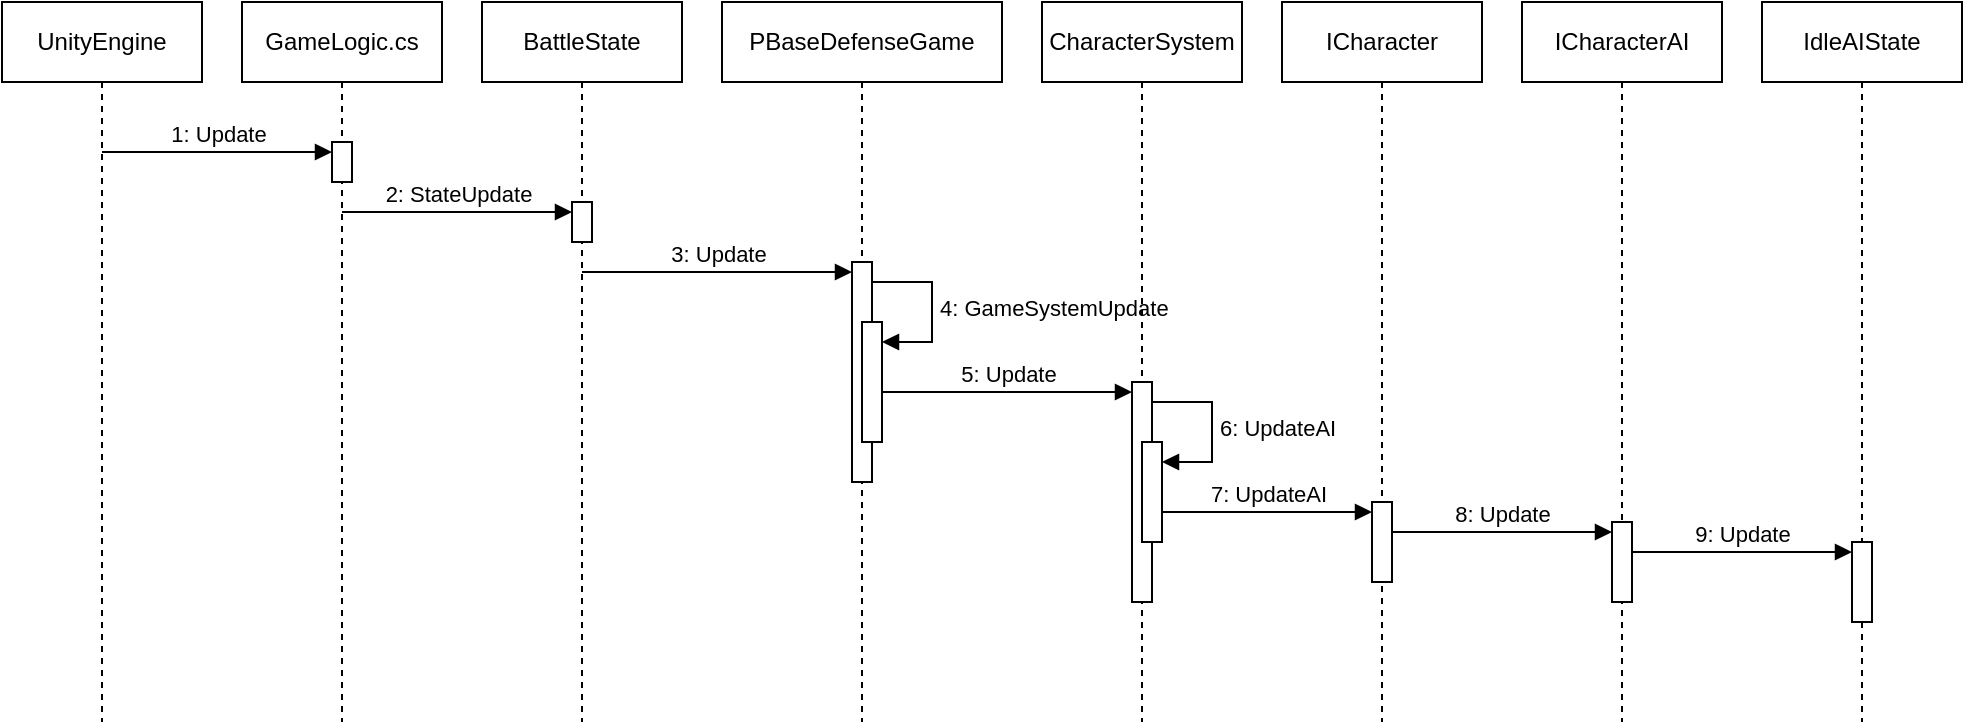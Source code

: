 <mxfile version="22.1.11" type="device">
  <diagram name="第 1 页" id="8cal2ujW7Vun2gdT_B5d">
    <mxGraphModel dx="1434" dy="844" grid="1" gridSize="10" guides="1" tooltips="1" connect="1" arrows="0" fold="1" page="1" pageScale="1" pageWidth="827" pageHeight="1169" math="0" shadow="0">
      <root>
        <mxCell id="0" />
        <mxCell id="1" parent="0" />
        <mxCell id="gaSyMdeqK-LmFrSz6jXS-1" value="UnityEngine" style="shape=umlLifeline;perimeter=lifelinePerimeter;whiteSpace=wrap;html=1;container=1;dropTarget=0;collapsible=0;recursiveResize=0;outlineConnect=0;portConstraint=eastwest;newEdgeStyle={&quot;curved&quot;:0,&quot;rounded&quot;:0};" parent="1" vertex="1">
          <mxGeometry y="40" width="100" height="360" as="geometry" />
        </mxCell>
        <mxCell id="gaSyMdeqK-LmFrSz6jXS-2" value="GameLogic.cs" style="shape=umlLifeline;perimeter=lifelinePerimeter;whiteSpace=wrap;html=1;container=1;dropTarget=0;collapsible=0;recursiveResize=0;outlineConnect=0;portConstraint=eastwest;newEdgeStyle={&quot;curved&quot;:0,&quot;rounded&quot;:0};" parent="1" vertex="1">
          <mxGeometry x="120" y="40" width="100" height="360" as="geometry" />
        </mxCell>
        <mxCell id="cfnUc44_ZXBN9q7Qbi9N-1" value="" style="html=1;points=[[0,0,0,0,5],[0,1,0,0,-5],[1,0,0,0,5],[1,1,0,0,-5]];perimeter=orthogonalPerimeter;outlineConnect=0;targetShapes=umlLifeline;portConstraint=eastwest;newEdgeStyle={&quot;curved&quot;:0,&quot;rounded&quot;:0};" vertex="1" parent="gaSyMdeqK-LmFrSz6jXS-2">
          <mxGeometry x="45" y="70" width="10" height="20" as="geometry" />
        </mxCell>
        <mxCell id="gaSyMdeqK-LmFrSz6jXS-3" value="BattleState" style="shape=umlLifeline;perimeter=lifelinePerimeter;whiteSpace=wrap;html=1;container=1;dropTarget=0;collapsible=0;recursiveResize=0;outlineConnect=0;portConstraint=eastwest;newEdgeStyle={&quot;curved&quot;:0,&quot;rounded&quot;:0};" parent="1" vertex="1">
          <mxGeometry x="240" y="40" width="100" height="360" as="geometry" />
        </mxCell>
        <mxCell id="cfnUc44_ZXBN9q7Qbi9N-3" value="" style="html=1;points=[[0,0,0,0,5],[0,1,0,0,-5],[1,0,0,0,5],[1,1,0,0,-5]];perimeter=orthogonalPerimeter;outlineConnect=0;targetShapes=umlLifeline;portConstraint=eastwest;newEdgeStyle={&quot;curved&quot;:0,&quot;rounded&quot;:0};" vertex="1" parent="gaSyMdeqK-LmFrSz6jXS-3">
          <mxGeometry x="45" y="100" width="10" height="20" as="geometry" />
        </mxCell>
        <mxCell id="gaSyMdeqK-LmFrSz6jXS-4" value="PBaseDefenseGame" style="shape=umlLifeline;perimeter=lifelinePerimeter;whiteSpace=wrap;html=1;container=1;dropTarget=0;collapsible=0;recursiveResize=0;outlineConnect=0;portConstraint=eastwest;newEdgeStyle={&quot;curved&quot;:0,&quot;rounded&quot;:0};" parent="1" vertex="1">
          <mxGeometry x="360" y="40" width="140" height="360" as="geometry" />
        </mxCell>
        <mxCell id="cfnUc44_ZXBN9q7Qbi9N-5" value="" style="html=1;points=[[0,0,0,0,5],[0,1,0,0,-5],[1,0,0,0,5],[1,1,0,0,-5]];perimeter=orthogonalPerimeter;outlineConnect=0;targetShapes=umlLifeline;portConstraint=eastwest;newEdgeStyle={&quot;curved&quot;:0,&quot;rounded&quot;:0};" vertex="1" parent="gaSyMdeqK-LmFrSz6jXS-4">
          <mxGeometry x="65" y="130" width="10" height="110" as="geometry" />
        </mxCell>
        <mxCell id="cfnUc44_ZXBN9q7Qbi9N-7" value="" style="html=1;points=[[0,0,0,0,5],[0,1,0,0,-5],[1,0,0,0,5],[1,1,0,0,-5]];perimeter=orthogonalPerimeter;outlineConnect=0;targetShapes=umlLifeline;portConstraint=eastwest;newEdgeStyle={&quot;curved&quot;:0,&quot;rounded&quot;:0};" vertex="1" parent="gaSyMdeqK-LmFrSz6jXS-4">
          <mxGeometry x="70" y="160" width="10" height="60" as="geometry" />
        </mxCell>
        <mxCell id="cfnUc44_ZXBN9q7Qbi9N-8" value="4: GameSystemUpdate" style="html=1;align=left;spacingLeft=2;endArrow=block;rounded=0;edgeStyle=orthogonalEdgeStyle;curved=0;rounded=0;" edge="1" target="cfnUc44_ZXBN9q7Qbi9N-7" parent="gaSyMdeqK-LmFrSz6jXS-4">
          <mxGeometry relative="1" as="geometry">
            <mxPoint x="75" y="140" as="sourcePoint" />
            <Array as="points">
              <mxPoint x="105" y="170" />
            </Array>
          </mxGeometry>
        </mxCell>
        <mxCell id="gaSyMdeqK-LmFrSz6jXS-5" value="CharacterSystem" style="shape=umlLifeline;perimeter=lifelinePerimeter;whiteSpace=wrap;html=1;container=1;dropTarget=0;collapsible=0;recursiveResize=0;outlineConnect=0;portConstraint=eastwest;newEdgeStyle={&quot;curved&quot;:0,&quot;rounded&quot;:0};" parent="1" vertex="1">
          <mxGeometry x="520" y="40" width="100" height="360" as="geometry" />
        </mxCell>
        <mxCell id="cfnUc44_ZXBN9q7Qbi9N-9" value="" style="html=1;points=[[0,0,0,0,5],[0,1,0,0,-5],[1,0,0,0,5],[1,1,0,0,-5]];perimeter=orthogonalPerimeter;outlineConnect=0;targetShapes=umlLifeline;portConstraint=eastwest;newEdgeStyle={&quot;curved&quot;:0,&quot;rounded&quot;:0};" vertex="1" parent="gaSyMdeqK-LmFrSz6jXS-5">
          <mxGeometry x="45" y="190" width="10" height="110" as="geometry" />
        </mxCell>
        <mxCell id="cfnUc44_ZXBN9q7Qbi9N-11" value="" style="html=1;points=[[0,0,0,0,5],[0,1,0,0,-5],[1,0,0,0,5],[1,1,0,0,-5]];perimeter=orthogonalPerimeter;outlineConnect=0;targetShapes=umlLifeline;portConstraint=eastwest;newEdgeStyle={&quot;curved&quot;:0,&quot;rounded&quot;:0};" vertex="1" parent="gaSyMdeqK-LmFrSz6jXS-5">
          <mxGeometry x="50" y="220" width="10" height="50" as="geometry" />
        </mxCell>
        <mxCell id="cfnUc44_ZXBN9q7Qbi9N-12" value="6: UpdateAI" style="html=1;align=left;spacingLeft=2;endArrow=block;rounded=0;edgeStyle=orthogonalEdgeStyle;curved=0;rounded=0;" edge="1" target="cfnUc44_ZXBN9q7Qbi9N-11" parent="gaSyMdeqK-LmFrSz6jXS-5">
          <mxGeometry relative="1" as="geometry">
            <mxPoint x="55" y="200" as="sourcePoint" />
            <Array as="points">
              <mxPoint x="85" y="230" />
            </Array>
          </mxGeometry>
        </mxCell>
        <mxCell id="gaSyMdeqK-LmFrSz6jXS-6" value="ICharacter" style="shape=umlLifeline;perimeter=lifelinePerimeter;whiteSpace=wrap;html=1;container=1;dropTarget=0;collapsible=0;recursiveResize=0;outlineConnect=0;portConstraint=eastwest;newEdgeStyle={&quot;curved&quot;:0,&quot;rounded&quot;:0};" parent="1" vertex="1">
          <mxGeometry x="640" y="40" width="100" height="360" as="geometry" />
        </mxCell>
        <mxCell id="cfnUc44_ZXBN9q7Qbi9N-13" value="" style="html=1;points=[[0,0,0,0,5],[0,1,0,0,-5],[1,0,0,0,5],[1,1,0,0,-5]];perimeter=orthogonalPerimeter;outlineConnect=0;targetShapes=umlLifeline;portConstraint=eastwest;newEdgeStyle={&quot;curved&quot;:0,&quot;rounded&quot;:0};" vertex="1" parent="gaSyMdeqK-LmFrSz6jXS-6">
          <mxGeometry x="45" y="250" width="10" height="40" as="geometry" />
        </mxCell>
        <mxCell id="gaSyMdeqK-LmFrSz6jXS-7" value="ICharacterAI" style="shape=umlLifeline;perimeter=lifelinePerimeter;whiteSpace=wrap;html=1;container=1;dropTarget=0;collapsible=0;recursiveResize=0;outlineConnect=0;portConstraint=eastwest;newEdgeStyle={&quot;curved&quot;:0,&quot;rounded&quot;:0};" parent="1" vertex="1">
          <mxGeometry x="760" y="40" width="100" height="360" as="geometry" />
        </mxCell>
        <mxCell id="cfnUc44_ZXBN9q7Qbi9N-15" value="" style="html=1;points=[[0,0,0,0,5],[0,1,0,0,-5],[1,0,0,0,5],[1,1,0,0,-5]];perimeter=orthogonalPerimeter;outlineConnect=0;targetShapes=umlLifeline;portConstraint=eastwest;newEdgeStyle={&quot;curved&quot;:0,&quot;rounded&quot;:0};" vertex="1" parent="gaSyMdeqK-LmFrSz6jXS-7">
          <mxGeometry x="45" y="260" width="10" height="40" as="geometry" />
        </mxCell>
        <mxCell id="gaSyMdeqK-LmFrSz6jXS-8" value="IdleAIState" style="shape=umlLifeline;perimeter=lifelinePerimeter;whiteSpace=wrap;html=1;container=1;dropTarget=0;collapsible=0;recursiveResize=0;outlineConnect=0;portConstraint=eastwest;newEdgeStyle={&quot;curved&quot;:0,&quot;rounded&quot;:0};" parent="1" vertex="1">
          <mxGeometry x="880" y="40" width="100" height="360" as="geometry" />
        </mxCell>
        <mxCell id="cfnUc44_ZXBN9q7Qbi9N-17" value="" style="html=1;points=[[0,0,0,0,5],[0,1,0,0,-5],[1,0,0,0,5],[1,1,0,0,-5]];perimeter=orthogonalPerimeter;outlineConnect=0;targetShapes=umlLifeline;portConstraint=eastwest;newEdgeStyle={&quot;curved&quot;:0,&quot;rounded&quot;:0};" vertex="1" parent="gaSyMdeqK-LmFrSz6jXS-8">
          <mxGeometry x="45" y="270" width="10" height="40" as="geometry" />
        </mxCell>
        <mxCell id="cfnUc44_ZXBN9q7Qbi9N-2" value="1: Update" style="html=1;verticalAlign=bottom;startArrow=none;endArrow=block;startSize=8;curved=0;rounded=0;entryX=0;entryY=0;entryDx=0;entryDy=5;startFill=0;" edge="1" target="cfnUc44_ZXBN9q7Qbi9N-1" parent="1" source="gaSyMdeqK-LmFrSz6jXS-1">
          <mxGeometry relative="1" as="geometry">
            <mxPoint x="95" y="115" as="sourcePoint" />
          </mxGeometry>
        </mxCell>
        <mxCell id="cfnUc44_ZXBN9q7Qbi9N-4" value="2: StateUpdate" style="html=1;verticalAlign=bottom;startArrow=none;endArrow=block;startSize=8;curved=0;rounded=0;entryX=0;entryY=0;entryDx=0;entryDy=5;startFill=0;" edge="1" target="cfnUc44_ZXBN9q7Qbi9N-3" parent="1" source="gaSyMdeqK-LmFrSz6jXS-2">
          <mxGeometry relative="1" as="geometry">
            <mxPoint x="215" y="145" as="sourcePoint" />
          </mxGeometry>
        </mxCell>
        <mxCell id="cfnUc44_ZXBN9q7Qbi9N-6" value="3: Update" style="html=1;verticalAlign=bottom;startArrow=none;endArrow=block;startSize=8;curved=0;rounded=0;entryX=0;entryY=0;entryDx=0;entryDy=5;startFill=0;" edge="1" target="cfnUc44_ZXBN9q7Qbi9N-5" parent="1" source="gaSyMdeqK-LmFrSz6jXS-3">
          <mxGeometry relative="1" as="geometry">
            <mxPoint x="355" y="175" as="sourcePoint" />
          </mxGeometry>
        </mxCell>
        <mxCell id="cfnUc44_ZXBN9q7Qbi9N-10" value="5: Update" style="html=1;verticalAlign=bottom;startArrow=none;endArrow=block;startSize=8;curved=0;rounded=0;entryX=0;entryY=0;entryDx=0;entryDy=5;startFill=0;" edge="1" target="cfnUc44_ZXBN9q7Qbi9N-9" parent="1" source="cfnUc44_ZXBN9q7Qbi9N-7">
          <mxGeometry relative="1" as="geometry">
            <mxPoint x="495" y="235" as="sourcePoint" />
          </mxGeometry>
        </mxCell>
        <mxCell id="cfnUc44_ZXBN9q7Qbi9N-14" value="7: UpdateAI" style="html=1;verticalAlign=bottom;startArrow=none;endArrow=block;startSize=8;curved=0;rounded=0;entryX=0;entryY=0;entryDx=0;entryDy=5;startFill=0;" edge="1" target="cfnUc44_ZXBN9q7Qbi9N-13" parent="1" source="cfnUc44_ZXBN9q7Qbi9N-11">
          <mxGeometry relative="1" as="geometry">
            <mxPoint x="615" y="295" as="sourcePoint" />
          </mxGeometry>
        </mxCell>
        <mxCell id="cfnUc44_ZXBN9q7Qbi9N-16" value="8: Update" style="html=1;verticalAlign=bottom;startArrow=none;endArrow=block;startSize=8;curved=0;rounded=0;entryX=0;entryY=0;entryDx=0;entryDy=5;startFill=0;" edge="1" target="cfnUc44_ZXBN9q7Qbi9N-15" parent="1" source="cfnUc44_ZXBN9q7Qbi9N-13">
          <mxGeometry relative="1" as="geometry">
            <mxPoint x="735" y="305" as="sourcePoint" />
          </mxGeometry>
        </mxCell>
        <mxCell id="cfnUc44_ZXBN9q7Qbi9N-18" value="9: Update" style="html=1;verticalAlign=bottom;startArrow=none;endArrow=block;startSize=8;curved=0;rounded=0;entryX=0;entryY=0;entryDx=0;entryDy=5;startFill=0;" edge="1" target="cfnUc44_ZXBN9q7Qbi9N-17" parent="1" source="cfnUc44_ZXBN9q7Qbi9N-15">
          <mxGeometry relative="1" as="geometry">
            <mxPoint x="855" y="315" as="sourcePoint" />
          </mxGeometry>
        </mxCell>
      </root>
    </mxGraphModel>
  </diagram>
</mxfile>
